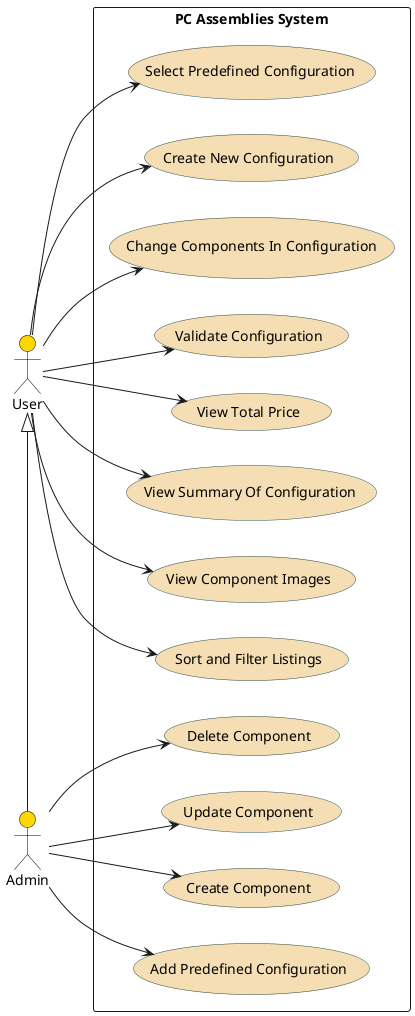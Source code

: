 @startuml

skinparam actor {
  BackgroundColor Gold
  BorderColor Black
  ArrowColor Olive
}

skinparam usecase {
  BackgroundColor Wheat
  BorderColor DarkSlateGray
}

left to right direction

actor User
actor Admin

rectangle "PC Assemblies System" as System {
  usecase "Select Predefined Configuration" as UC1
  usecase "Create New Configuration" as UC2
  usecase "Change Components In Configuration" as UC3
  usecase "Validate Configuration" as UC4
  usecase "View Total Price" as UC5
  usecase "View Summary Of Configuration" as UC6
  usecase "View Component Images" as UC7
  usecase "Sort and Filter Listings" as UC8

  usecase "Delete Component" as UC9
  usecase "Update Component" as UC10
  usecase "Create Component" as UC11
  usecase "Add Predefined Configuration" as UC12
}

Admin -[norank]-|> User


User --> UC1
User --> UC2
User --> UC3
User --> UC4
User --> UC5
User --> UC6
User --> UC7
User --> UC8

Admin --> UC9
Admin --> UC10
Admin --> UC11
Admin --> UC12

@enduml
